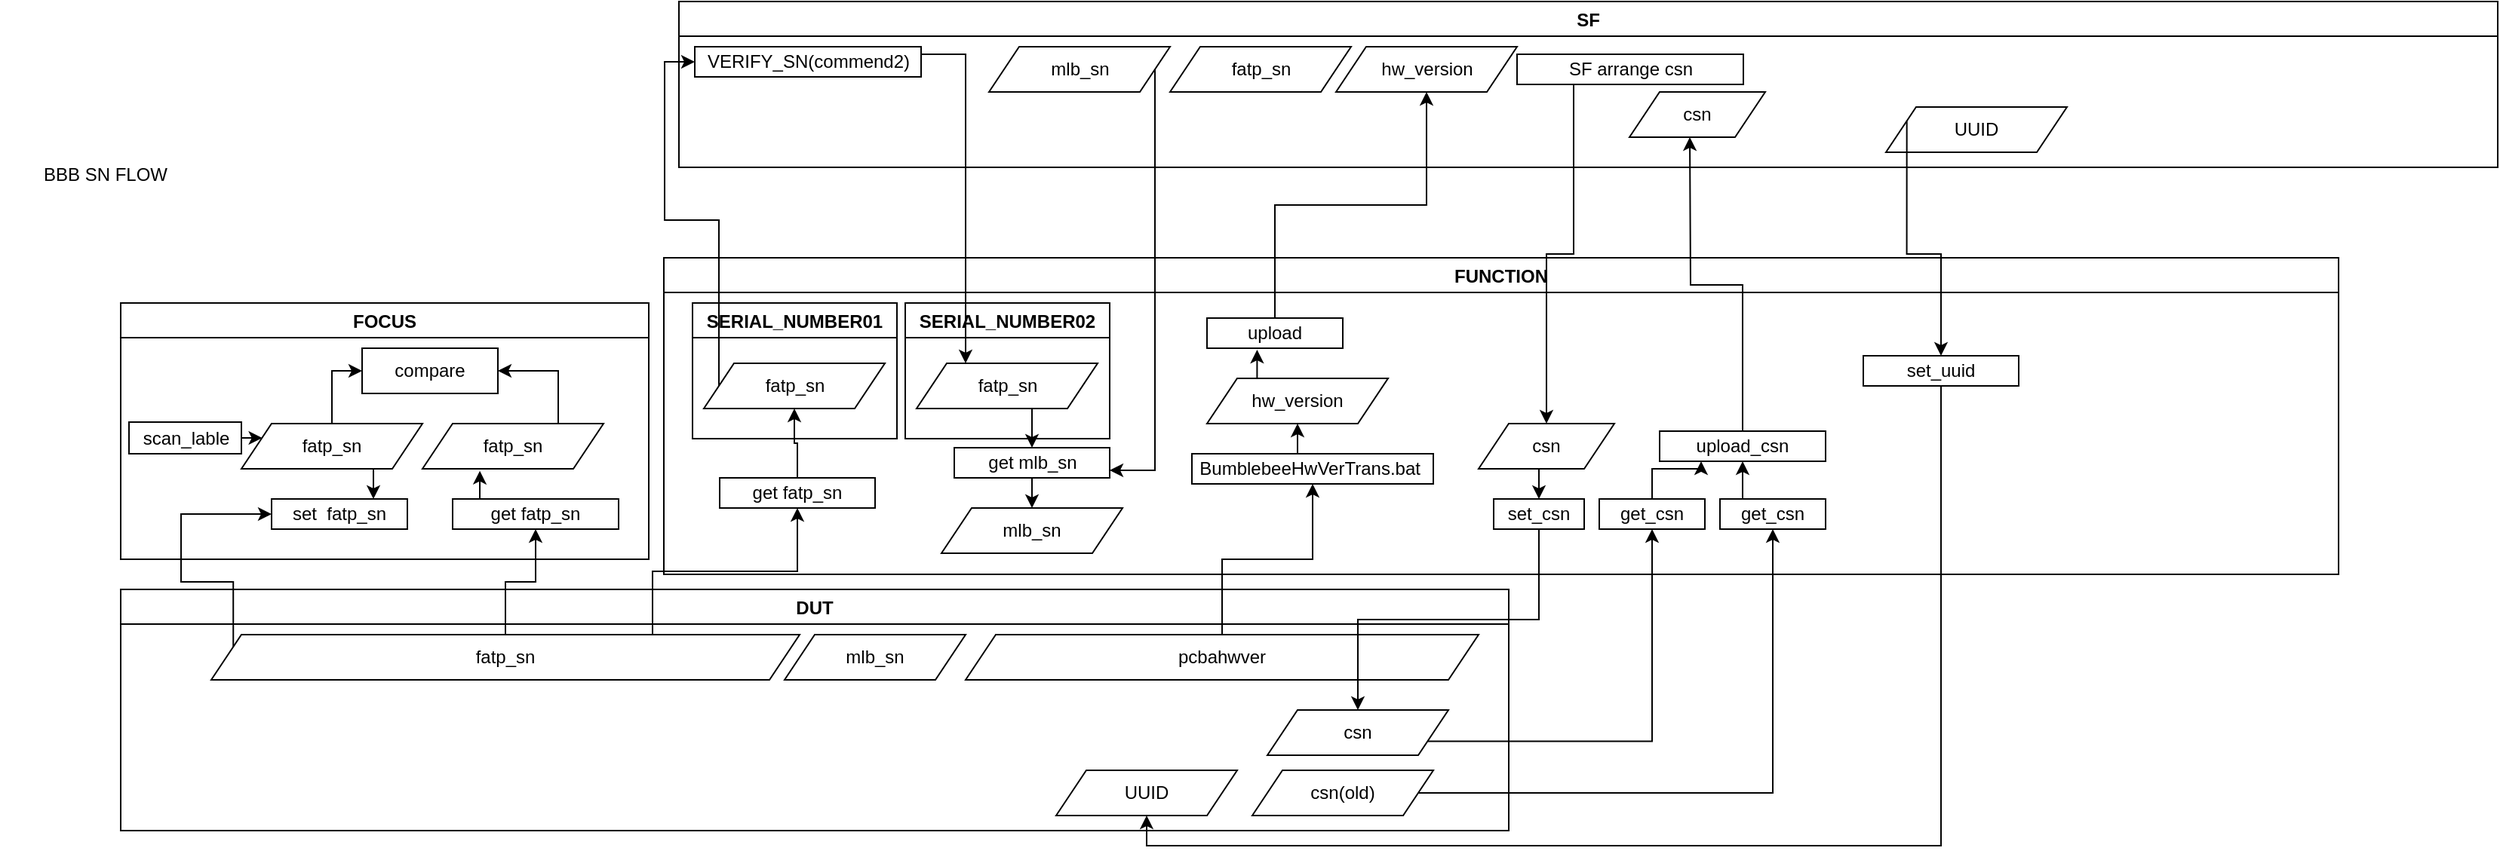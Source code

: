 <mxfile version="15.8.6" type="github">
  <diagram id="jAwa5ShCbrNglqhKO4Xl" name="Page-1">
    <mxGraphModel dx="1422" dy="1896" grid="1" gridSize="10" guides="1" tooltips="1" connect="1" arrows="1" fold="1" page="1" pageScale="1" pageWidth="850" pageHeight="1100" math="0" shadow="0">
      <root>
        <mxCell id="0" />
        <mxCell id="1" parent="0" />
        <mxCell id="O35I1C1dOPDdeoK6O7DH-2" value="FOCUS" style="swimlane;startSize=23;" vertex="1" parent="1">
          <mxGeometry x="120" y="-330" width="350" height="170" as="geometry" />
        </mxCell>
        <mxCell id="O35I1C1dOPDdeoK6O7DH-11" value="set&amp;nbsp; fatp_sn" style="rounded=0;whiteSpace=wrap;html=1;" vertex="1" parent="O35I1C1dOPDdeoK6O7DH-2">
          <mxGeometry x="100" y="130" width="90" height="20" as="geometry" />
        </mxCell>
        <mxCell id="O35I1C1dOPDdeoK6O7DH-38" style="edgeStyle=orthogonalEdgeStyle;rounded=0;orthogonalLoop=1;jettySize=auto;html=1;exitX=0.25;exitY=0;exitDx=0;exitDy=0;entryX=0.317;entryY=1.044;entryDx=0;entryDy=0;entryPerimeter=0;" edge="1" parent="O35I1C1dOPDdeoK6O7DH-2" source="O35I1C1dOPDdeoK6O7DH-24" target="O35I1C1dOPDdeoK6O7DH-37">
          <mxGeometry relative="1" as="geometry" />
        </mxCell>
        <mxCell id="O35I1C1dOPDdeoK6O7DH-24" value="get fatp_sn" style="rounded=0;whiteSpace=wrap;html=1;" vertex="1" parent="O35I1C1dOPDdeoK6O7DH-2">
          <mxGeometry x="220" y="130" width="110" height="20" as="geometry" />
        </mxCell>
        <mxCell id="O35I1C1dOPDdeoK6O7DH-35" style="edgeStyle=orthogonalEdgeStyle;rounded=0;orthogonalLoop=1;jettySize=auto;html=1;exitX=0.5;exitY=1;exitDx=0;exitDy=0;entryX=0.75;entryY=0;entryDx=0;entryDy=0;" edge="1" parent="O35I1C1dOPDdeoK6O7DH-2" source="O35I1C1dOPDdeoK6O7DH-33" target="O35I1C1dOPDdeoK6O7DH-11">
          <mxGeometry relative="1" as="geometry" />
        </mxCell>
        <mxCell id="O35I1C1dOPDdeoK6O7DH-40" style="edgeStyle=orthogonalEdgeStyle;rounded=0;orthogonalLoop=1;jettySize=auto;html=1;exitX=0.5;exitY=0;exitDx=0;exitDy=0;entryX=0;entryY=0.5;entryDx=0;entryDy=0;" edge="1" parent="O35I1C1dOPDdeoK6O7DH-2" source="O35I1C1dOPDdeoK6O7DH-33" target="O35I1C1dOPDdeoK6O7DH-39">
          <mxGeometry relative="1" as="geometry" />
        </mxCell>
        <mxCell id="O35I1C1dOPDdeoK6O7DH-33" value="fatp_sn" style="shape=parallelogram;perimeter=parallelogramPerimeter;whiteSpace=wrap;html=1;fixedSize=1;" vertex="1" parent="O35I1C1dOPDdeoK6O7DH-2">
          <mxGeometry x="80" y="80" width="120" height="30" as="geometry" />
        </mxCell>
        <mxCell id="O35I1C1dOPDdeoK6O7DH-43" style="edgeStyle=orthogonalEdgeStyle;rounded=0;orthogonalLoop=1;jettySize=auto;html=1;exitX=0.75;exitY=0;exitDx=0;exitDy=0;entryX=1;entryY=0.5;entryDx=0;entryDy=0;" edge="1" parent="O35I1C1dOPDdeoK6O7DH-2" source="O35I1C1dOPDdeoK6O7DH-37" target="O35I1C1dOPDdeoK6O7DH-39">
          <mxGeometry relative="1" as="geometry" />
        </mxCell>
        <mxCell id="O35I1C1dOPDdeoK6O7DH-37" value="fatp_sn" style="shape=parallelogram;perimeter=parallelogramPerimeter;whiteSpace=wrap;html=1;fixedSize=1;" vertex="1" parent="O35I1C1dOPDdeoK6O7DH-2">
          <mxGeometry x="200" y="80" width="120" height="30" as="geometry" />
        </mxCell>
        <mxCell id="O35I1C1dOPDdeoK6O7DH-39" value="compare" style="rounded=0;whiteSpace=wrap;html=1;" vertex="1" parent="O35I1C1dOPDdeoK6O7DH-2">
          <mxGeometry x="160" y="30" width="90" height="30" as="geometry" />
        </mxCell>
        <mxCell id="O35I1C1dOPDdeoK6O7DH-4" value="BBB SN FLOW" style="text;html=1;strokeColor=none;fillColor=none;align=center;verticalAlign=middle;whiteSpace=wrap;rounded=0;" vertex="1" parent="1">
          <mxGeometry x="40" y="-430" width="140" height="30" as="geometry" />
        </mxCell>
        <mxCell id="O35I1C1dOPDdeoK6O7DH-12" value="SF" style="swimlane;" vertex="1" parent="1">
          <mxGeometry x="490" y="-530" width="1205.5" height="110" as="geometry" />
        </mxCell>
        <mxCell id="O35I1C1dOPDdeoK6O7DH-78" value="mlb_sn" style="shape=parallelogram;perimeter=parallelogramPerimeter;whiteSpace=wrap;html=1;fixedSize=1;" vertex="1" parent="O35I1C1dOPDdeoK6O7DH-12">
          <mxGeometry x="205.5" y="30" width="120" height="30" as="geometry" />
        </mxCell>
        <mxCell id="O35I1C1dOPDdeoK6O7DH-71" value="VERIFY_SN(commend2)" style="rounded=0;whiteSpace=wrap;html=1;" vertex="1" parent="O35I1C1dOPDdeoK6O7DH-12">
          <mxGeometry x="10.5" y="30" width="150" height="20" as="geometry" />
        </mxCell>
        <mxCell id="O35I1C1dOPDdeoK6O7DH-84" value="fatp_sn" style="shape=parallelogram;perimeter=parallelogramPerimeter;whiteSpace=wrap;html=1;fixedSize=1;" vertex="1" parent="O35I1C1dOPDdeoK6O7DH-12">
          <mxGeometry x="325.5" y="30" width="120" height="30" as="geometry" />
        </mxCell>
        <mxCell id="O35I1C1dOPDdeoK6O7DH-85" value="hw_version" style="shape=parallelogram;perimeter=parallelogramPerimeter;whiteSpace=wrap;html=1;fixedSize=1;" vertex="1" parent="O35I1C1dOPDdeoK6O7DH-12">
          <mxGeometry x="435.5" y="30" width="120" height="30" as="geometry" />
        </mxCell>
        <mxCell id="O35I1C1dOPDdeoK6O7DH-98" value="SF arrange csn" style="rounded=0;whiteSpace=wrap;html=1;" vertex="1" parent="O35I1C1dOPDdeoK6O7DH-12">
          <mxGeometry x="555.5" y="35" width="150" height="20" as="geometry" />
        </mxCell>
        <mxCell id="O35I1C1dOPDdeoK6O7DH-102" value="UUID" style="shape=parallelogram;perimeter=parallelogramPerimeter;whiteSpace=wrap;html=1;fixedSize=1;" vertex="1" parent="O35I1C1dOPDdeoK6O7DH-12">
          <mxGeometry x="800" y="70" width="120" height="30" as="geometry" />
        </mxCell>
        <mxCell id="O35I1C1dOPDdeoK6O7DH-125" value="csn" style="shape=parallelogram;perimeter=parallelogramPerimeter;whiteSpace=wrap;html=1;fixedSize=1;" vertex="1" parent="O35I1C1dOPDdeoK6O7DH-12">
          <mxGeometry x="630" y="60" width="90" height="30" as="geometry" />
        </mxCell>
        <mxCell id="O35I1C1dOPDdeoK6O7DH-19" value="DUT" style="swimlane;" vertex="1" parent="1">
          <mxGeometry x="120" y="-140" width="920" height="160" as="geometry" />
        </mxCell>
        <mxCell id="O35I1C1dOPDdeoK6O7DH-22" value="fatp_sn" style="shape=parallelogram;perimeter=parallelogramPerimeter;whiteSpace=wrap;html=1;fixedSize=1;" vertex="1" parent="O35I1C1dOPDdeoK6O7DH-19">
          <mxGeometry x="60" y="30" width="390" height="30" as="geometry" />
        </mxCell>
        <mxCell id="O35I1C1dOPDdeoK6O7DH-86" value="mlb_sn" style="shape=parallelogram;perimeter=parallelogramPerimeter;whiteSpace=wrap;html=1;fixedSize=1;" vertex="1" parent="O35I1C1dOPDdeoK6O7DH-19">
          <mxGeometry x="440" y="30" width="120" height="30" as="geometry" />
        </mxCell>
        <mxCell id="O35I1C1dOPDdeoK6O7DH-87" value="pcbahwver" style="shape=parallelogram;perimeter=parallelogramPerimeter;whiteSpace=wrap;html=1;fixedSize=1;" vertex="1" parent="O35I1C1dOPDdeoK6O7DH-19">
          <mxGeometry x="560" y="30" width="340" height="30" as="geometry" />
        </mxCell>
        <mxCell id="O35I1C1dOPDdeoK6O7DH-95" value="csn" style="shape=parallelogram;perimeter=parallelogramPerimeter;whiteSpace=wrap;html=1;fixedSize=1;" vertex="1" parent="O35I1C1dOPDdeoK6O7DH-19">
          <mxGeometry x="760" y="80" width="120" height="30" as="geometry" />
        </mxCell>
        <mxCell id="O35I1C1dOPDdeoK6O7DH-106" value="csn(old)" style="shape=parallelogram;perimeter=parallelogramPerimeter;whiteSpace=wrap;html=1;fixedSize=1;" vertex="1" parent="O35I1C1dOPDdeoK6O7DH-19">
          <mxGeometry x="750" y="120" width="120" height="30" as="geometry" />
        </mxCell>
        <mxCell id="O35I1C1dOPDdeoK6O7DH-108" value="UUID" style="shape=parallelogram;perimeter=parallelogramPerimeter;whiteSpace=wrap;html=1;fixedSize=1;" vertex="1" parent="O35I1C1dOPDdeoK6O7DH-19">
          <mxGeometry x="620" y="120" width="120" height="30" as="geometry" />
        </mxCell>
        <mxCell id="O35I1C1dOPDdeoK6O7DH-46" style="edgeStyle=orthogonalEdgeStyle;rounded=0;orthogonalLoop=1;jettySize=auto;html=1;exitX=1;exitY=0.5;exitDx=0;exitDy=0;entryX=0;entryY=0.25;entryDx=0;entryDy=0;" edge="1" parent="1" source="O35I1C1dOPDdeoK6O7DH-25" target="O35I1C1dOPDdeoK6O7DH-33">
          <mxGeometry relative="1" as="geometry" />
        </mxCell>
        <mxCell id="O35I1C1dOPDdeoK6O7DH-25" value="scan_lable" style="rounded=0;whiteSpace=wrap;html=1;" vertex="1" parent="1">
          <mxGeometry x="125.5" y="-251" width="74.5" height="21" as="geometry" />
        </mxCell>
        <mxCell id="O35I1C1dOPDdeoK6O7DH-45" style="edgeStyle=orthogonalEdgeStyle;rounded=0;orthogonalLoop=1;jettySize=auto;html=1;exitX=0.5;exitY=1;exitDx=0;exitDy=0;" edge="1" parent="1">
          <mxGeometry relative="1" as="geometry">
            <mxPoint x="153" y="-222" as="sourcePoint" />
            <mxPoint x="153" y="-222" as="targetPoint" />
          </mxGeometry>
        </mxCell>
        <mxCell id="O35I1C1dOPDdeoK6O7DH-47" value="FUNCTION" style="swimlane;startSize=23;" vertex="1" parent="1">
          <mxGeometry x="480" y="-360" width="1110" height="210" as="geometry" />
        </mxCell>
        <mxCell id="O35I1C1dOPDdeoK6O7DH-61" style="edgeStyle=orthogonalEdgeStyle;rounded=0;orthogonalLoop=1;jettySize=auto;html=1;exitX=0.5;exitY=0;exitDx=0;exitDy=0;" edge="1" parent="O35I1C1dOPDdeoK6O7DH-47" source="O35I1C1dOPDdeoK6O7DH-48" target="O35I1C1dOPDdeoK6O7DH-53">
          <mxGeometry relative="1" as="geometry" />
        </mxCell>
        <mxCell id="O35I1C1dOPDdeoK6O7DH-48" value="get fatp_sn" style="rounded=0;whiteSpace=wrap;html=1;" vertex="1" parent="O35I1C1dOPDdeoK6O7DH-47">
          <mxGeometry x="37" y="146" width="103" height="20" as="geometry" />
        </mxCell>
        <mxCell id="O35I1C1dOPDdeoK6O7DH-72" value="SERIAL_NUMBER01" style="swimlane;" vertex="1" parent="O35I1C1dOPDdeoK6O7DH-47">
          <mxGeometry x="19" y="30" width="135.5" height="90" as="geometry" />
        </mxCell>
        <mxCell id="O35I1C1dOPDdeoK6O7DH-53" value="fatp_sn" style="shape=parallelogram;perimeter=parallelogramPerimeter;whiteSpace=wrap;html=1;fixedSize=1;" vertex="1" parent="O35I1C1dOPDdeoK6O7DH-72">
          <mxGeometry x="7.5" y="40" width="120" height="30" as="geometry" />
        </mxCell>
        <mxCell id="O35I1C1dOPDdeoK6O7DH-75" value="SERIAL_NUMBER02" style="swimlane;" vertex="1" parent="O35I1C1dOPDdeoK6O7DH-47">
          <mxGeometry x="160" y="30" width="135.5" height="90" as="geometry" />
        </mxCell>
        <mxCell id="O35I1C1dOPDdeoK6O7DH-76" value="fatp_sn" style="shape=parallelogram;perimeter=parallelogramPerimeter;whiteSpace=wrap;html=1;fixedSize=1;" vertex="1" parent="O35I1C1dOPDdeoK6O7DH-75">
          <mxGeometry x="7.5" y="40" width="120" height="30" as="geometry" />
        </mxCell>
        <mxCell id="O35I1C1dOPDdeoK6O7DH-83" style="edgeStyle=orthogonalEdgeStyle;rounded=0;orthogonalLoop=1;jettySize=auto;html=1;exitX=0.5;exitY=1;exitDx=0;exitDy=0;entryX=0.5;entryY=0;entryDx=0;entryDy=0;" edge="1" parent="O35I1C1dOPDdeoK6O7DH-47" source="O35I1C1dOPDdeoK6O7DH-79" target="O35I1C1dOPDdeoK6O7DH-82">
          <mxGeometry relative="1" as="geometry" />
        </mxCell>
        <mxCell id="O35I1C1dOPDdeoK6O7DH-79" value="get mlb_sn" style="rounded=0;whiteSpace=wrap;html=1;" vertex="1" parent="O35I1C1dOPDdeoK6O7DH-47">
          <mxGeometry x="192.5" y="126" width="103" height="20" as="geometry" />
        </mxCell>
        <mxCell id="O35I1C1dOPDdeoK6O7DH-80" style="edgeStyle=orthogonalEdgeStyle;rounded=0;orthogonalLoop=1;jettySize=auto;html=1;exitX=0.5;exitY=1;exitDx=0;exitDy=0;entryX=0.5;entryY=0;entryDx=0;entryDy=0;" edge="1" parent="O35I1C1dOPDdeoK6O7DH-47" source="O35I1C1dOPDdeoK6O7DH-76" target="O35I1C1dOPDdeoK6O7DH-79">
          <mxGeometry relative="1" as="geometry" />
        </mxCell>
        <mxCell id="O35I1C1dOPDdeoK6O7DH-82" value="mlb_sn" style="shape=parallelogram;perimeter=parallelogramPerimeter;whiteSpace=wrap;html=1;fixedSize=1;" vertex="1" parent="O35I1C1dOPDdeoK6O7DH-47">
          <mxGeometry x="184" y="166" width="120" height="30" as="geometry" />
        </mxCell>
        <mxCell id="O35I1C1dOPDdeoK6O7DH-91" style="edgeStyle=orthogonalEdgeStyle;rounded=0;orthogonalLoop=1;jettySize=auto;html=1;exitX=0.5;exitY=0;exitDx=0;exitDy=0;entryX=0.5;entryY=1;entryDx=0;entryDy=0;" edge="1" parent="O35I1C1dOPDdeoK6O7DH-47" source="O35I1C1dOPDdeoK6O7DH-88" target="O35I1C1dOPDdeoK6O7DH-90">
          <mxGeometry relative="1" as="geometry" />
        </mxCell>
        <mxCell id="O35I1C1dOPDdeoK6O7DH-88" value="BumblebeeHwVerTrans.bat&amp;nbsp;" style="rounded=0;whiteSpace=wrap;html=1;" vertex="1" parent="O35I1C1dOPDdeoK6O7DH-47">
          <mxGeometry x="350" y="130" width="160" height="20" as="geometry" />
        </mxCell>
        <mxCell id="O35I1C1dOPDdeoK6O7DH-94" style="edgeStyle=orthogonalEdgeStyle;rounded=0;orthogonalLoop=1;jettySize=auto;html=1;exitX=0.5;exitY=0;exitDx=0;exitDy=0;entryX=0.369;entryY=1.05;entryDx=0;entryDy=0;entryPerimeter=0;" edge="1" parent="O35I1C1dOPDdeoK6O7DH-47" source="O35I1C1dOPDdeoK6O7DH-90" target="O35I1C1dOPDdeoK6O7DH-93">
          <mxGeometry relative="1" as="geometry" />
        </mxCell>
        <mxCell id="O35I1C1dOPDdeoK6O7DH-90" value="hw_version" style="shape=parallelogram;perimeter=parallelogramPerimeter;whiteSpace=wrap;html=1;fixedSize=1;" vertex="1" parent="O35I1C1dOPDdeoK6O7DH-47">
          <mxGeometry x="360" y="80" width="120" height="30" as="geometry" />
        </mxCell>
        <mxCell id="O35I1C1dOPDdeoK6O7DH-93" value="upload" style="rounded=0;whiteSpace=wrap;html=1;" vertex="1" parent="O35I1C1dOPDdeoK6O7DH-47">
          <mxGeometry x="360" y="40" width="90" height="20" as="geometry" />
        </mxCell>
        <mxCell id="O35I1C1dOPDdeoK6O7DH-104" style="edgeStyle=orthogonalEdgeStyle;rounded=0;orthogonalLoop=1;jettySize=auto;html=1;exitX=0.5;exitY=1;exitDx=0;exitDy=0;entryX=0.5;entryY=0;entryDx=0;entryDy=0;" edge="1" parent="O35I1C1dOPDdeoK6O7DH-47" target="O35I1C1dOPDdeoK6O7DH-103">
          <mxGeometry relative="1" as="geometry">
            <mxPoint x="601.5" y="140" as="sourcePoint" />
          </mxGeometry>
        </mxCell>
        <mxCell id="O35I1C1dOPDdeoK6O7DH-103" value="set_csn" style="rounded=0;whiteSpace=wrap;html=1;" vertex="1" parent="O35I1C1dOPDdeoK6O7DH-47">
          <mxGeometry x="550" y="160" width="60" height="20" as="geometry" />
        </mxCell>
        <mxCell id="O35I1C1dOPDdeoK6O7DH-107" value="set_uuid" style="rounded=0;whiteSpace=wrap;html=1;" vertex="1" parent="O35I1C1dOPDdeoK6O7DH-47">
          <mxGeometry x="795" y="65" width="103" height="20" as="geometry" />
        </mxCell>
        <mxCell id="O35I1C1dOPDdeoK6O7DH-122" style="edgeStyle=orthogonalEdgeStyle;rounded=0;orthogonalLoop=1;jettySize=auto;html=1;exitX=0.5;exitY=0;exitDx=0;exitDy=0;entryX=0.25;entryY=1;entryDx=0;entryDy=0;" edge="1" parent="O35I1C1dOPDdeoK6O7DH-47" source="O35I1C1dOPDdeoK6O7DH-112" target="O35I1C1dOPDdeoK6O7DH-121">
          <mxGeometry relative="1" as="geometry" />
        </mxCell>
        <mxCell id="O35I1C1dOPDdeoK6O7DH-112" value="get_csn" style="rounded=0;whiteSpace=wrap;html=1;" vertex="1" parent="O35I1C1dOPDdeoK6O7DH-47">
          <mxGeometry x="620" y="160" width="70" height="20" as="geometry" />
        </mxCell>
        <mxCell id="O35I1C1dOPDdeoK6O7DH-115" value="csn" style="shape=parallelogram;perimeter=parallelogramPerimeter;whiteSpace=wrap;html=1;fixedSize=1;" vertex="1" parent="O35I1C1dOPDdeoK6O7DH-47">
          <mxGeometry x="540" y="110" width="90" height="30" as="geometry" />
        </mxCell>
        <mxCell id="O35I1C1dOPDdeoK6O7DH-123" style="edgeStyle=orthogonalEdgeStyle;rounded=0;orthogonalLoop=1;jettySize=auto;html=1;exitX=0.25;exitY=0;exitDx=0;exitDy=0;entryX=0.5;entryY=1;entryDx=0;entryDy=0;" edge="1" parent="O35I1C1dOPDdeoK6O7DH-47" source="O35I1C1dOPDdeoK6O7DH-119" target="O35I1C1dOPDdeoK6O7DH-121">
          <mxGeometry relative="1" as="geometry" />
        </mxCell>
        <mxCell id="O35I1C1dOPDdeoK6O7DH-119" value="get_csn" style="rounded=0;whiteSpace=wrap;html=1;" vertex="1" parent="O35I1C1dOPDdeoK6O7DH-47">
          <mxGeometry x="700" y="160" width="70" height="20" as="geometry" />
        </mxCell>
        <mxCell id="O35I1C1dOPDdeoK6O7DH-121" value="upload_csn" style="rounded=0;whiteSpace=wrap;html=1;" vertex="1" parent="O35I1C1dOPDdeoK6O7DH-47">
          <mxGeometry x="660" y="115" width="110" height="20" as="geometry" />
        </mxCell>
        <mxCell id="O35I1C1dOPDdeoK6O7DH-57" style="edgeStyle=orthogonalEdgeStyle;rounded=0;orthogonalLoop=1;jettySize=auto;html=1;exitX=0;exitY=0.25;exitDx=0;exitDy=0;entryX=0;entryY=0.5;entryDx=0;entryDy=0;" edge="1" parent="1" source="O35I1C1dOPDdeoK6O7DH-22" target="O35I1C1dOPDdeoK6O7DH-11">
          <mxGeometry relative="1" as="geometry" />
        </mxCell>
        <mxCell id="O35I1C1dOPDdeoK6O7DH-59" style="edgeStyle=orthogonalEdgeStyle;rounded=0;orthogonalLoop=1;jettySize=auto;html=1;exitX=0.5;exitY=0;exitDx=0;exitDy=0;entryX=0.5;entryY=1;entryDx=0;entryDy=0;" edge="1" parent="1" source="O35I1C1dOPDdeoK6O7DH-22" target="O35I1C1dOPDdeoK6O7DH-24">
          <mxGeometry relative="1" as="geometry" />
        </mxCell>
        <mxCell id="O35I1C1dOPDdeoK6O7DH-60" style="edgeStyle=orthogonalEdgeStyle;rounded=0;orthogonalLoop=1;jettySize=auto;html=1;exitX=0.75;exitY=0;exitDx=0;exitDy=0;" edge="1" parent="1" source="O35I1C1dOPDdeoK6O7DH-22" target="O35I1C1dOPDdeoK6O7DH-48">
          <mxGeometry relative="1" as="geometry" />
        </mxCell>
        <mxCell id="O35I1C1dOPDdeoK6O7DH-73" style="edgeStyle=orthogonalEdgeStyle;rounded=0;orthogonalLoop=1;jettySize=auto;html=1;exitX=0;exitY=0.5;exitDx=0;exitDy=0;entryX=0;entryY=0.5;entryDx=0;entryDy=0;" edge="1" parent="1" source="O35I1C1dOPDdeoK6O7DH-53" target="O35I1C1dOPDdeoK6O7DH-71">
          <mxGeometry relative="1" as="geometry" />
        </mxCell>
        <mxCell id="O35I1C1dOPDdeoK6O7DH-77" style="edgeStyle=orthogonalEdgeStyle;rounded=0;orthogonalLoop=1;jettySize=auto;html=1;exitX=1;exitY=0.25;exitDx=0;exitDy=0;" edge="1" parent="1" source="O35I1C1dOPDdeoK6O7DH-71" target="O35I1C1dOPDdeoK6O7DH-76">
          <mxGeometry relative="1" as="geometry">
            <Array as="points">
              <mxPoint x="680" y="-495" />
            </Array>
          </mxGeometry>
        </mxCell>
        <mxCell id="O35I1C1dOPDdeoK6O7DH-81" style="edgeStyle=orthogonalEdgeStyle;rounded=0;orthogonalLoop=1;jettySize=auto;html=1;exitX=1;exitY=0.5;exitDx=0;exitDy=0;entryX=1;entryY=0.75;entryDx=0;entryDy=0;" edge="1" parent="1" source="O35I1C1dOPDdeoK6O7DH-78" target="O35I1C1dOPDdeoK6O7DH-79">
          <mxGeometry relative="1" as="geometry" />
        </mxCell>
        <mxCell id="O35I1C1dOPDdeoK6O7DH-89" style="edgeStyle=orthogonalEdgeStyle;rounded=0;orthogonalLoop=1;jettySize=auto;html=1;exitX=0.5;exitY=0;exitDx=0;exitDy=0;entryX=0.5;entryY=1;entryDx=0;entryDy=0;" edge="1" parent="1" source="O35I1C1dOPDdeoK6O7DH-87" target="O35I1C1dOPDdeoK6O7DH-88">
          <mxGeometry relative="1" as="geometry" />
        </mxCell>
        <mxCell id="O35I1C1dOPDdeoK6O7DH-92" style="edgeStyle=orthogonalEdgeStyle;rounded=0;orthogonalLoop=1;jettySize=auto;html=1;exitX=0.5;exitY=0;exitDx=0;exitDy=0;entryX=0.5;entryY=1;entryDx=0;entryDy=0;" edge="1" parent="1" source="O35I1C1dOPDdeoK6O7DH-93" target="O35I1C1dOPDdeoK6O7DH-85">
          <mxGeometry relative="1" as="geometry" />
        </mxCell>
        <mxCell id="O35I1C1dOPDdeoK6O7DH-100" style="edgeStyle=orthogonalEdgeStyle;rounded=0;orthogonalLoop=1;jettySize=auto;html=1;exitX=0.25;exitY=1;exitDx=0;exitDy=0;" edge="1" parent="1" source="O35I1C1dOPDdeoK6O7DH-98" target="O35I1C1dOPDdeoK6O7DH-115">
          <mxGeometry relative="1" as="geometry">
            <mxPoint x="1080" y="-445" as="sourcePoint" />
            <mxPoint x="1030" y="-225" as="targetPoint" />
          </mxGeometry>
        </mxCell>
        <mxCell id="O35I1C1dOPDdeoK6O7DH-109" style="edgeStyle=orthogonalEdgeStyle;rounded=0;orthogonalLoop=1;jettySize=auto;html=1;exitX=0;exitY=0.25;exitDx=0;exitDy=0;entryX=0.5;entryY=0;entryDx=0;entryDy=0;" edge="1" parent="1" source="O35I1C1dOPDdeoK6O7DH-102" target="O35I1C1dOPDdeoK6O7DH-107">
          <mxGeometry relative="1" as="geometry" />
        </mxCell>
        <mxCell id="O35I1C1dOPDdeoK6O7DH-110" style="edgeStyle=orthogonalEdgeStyle;rounded=0;orthogonalLoop=1;jettySize=auto;html=1;exitX=0.5;exitY=1;exitDx=0;exitDy=0;entryX=0.5;entryY=1;entryDx=0;entryDy=0;" edge="1" parent="1" source="O35I1C1dOPDdeoK6O7DH-107" target="O35I1C1dOPDdeoK6O7DH-108">
          <mxGeometry relative="1" as="geometry" />
        </mxCell>
        <mxCell id="O35I1C1dOPDdeoK6O7DH-113" style="edgeStyle=orthogonalEdgeStyle;rounded=0;orthogonalLoop=1;jettySize=auto;html=1;exitX=1;exitY=0.75;exitDx=0;exitDy=0;" edge="1" parent="1" source="O35I1C1dOPDdeoK6O7DH-95" target="O35I1C1dOPDdeoK6O7DH-112">
          <mxGeometry relative="1" as="geometry" />
        </mxCell>
        <mxCell id="O35I1C1dOPDdeoK6O7DH-116" style="edgeStyle=orthogonalEdgeStyle;rounded=0;orthogonalLoop=1;jettySize=auto;html=1;exitX=0.5;exitY=1;exitDx=0;exitDy=0;entryX=0.5;entryY=0;entryDx=0;entryDy=0;" edge="1" parent="1" source="O35I1C1dOPDdeoK6O7DH-103" target="O35I1C1dOPDdeoK6O7DH-95">
          <mxGeometry relative="1" as="geometry">
            <mxPoint x="930" y="-20" as="targetPoint" />
          </mxGeometry>
        </mxCell>
        <mxCell id="O35I1C1dOPDdeoK6O7DH-120" style="edgeStyle=orthogonalEdgeStyle;rounded=0;orthogonalLoop=1;jettySize=auto;html=1;exitX=1;exitY=0.5;exitDx=0;exitDy=0;entryX=0.5;entryY=1;entryDx=0;entryDy=0;" edge="1" parent="1" source="O35I1C1dOPDdeoK6O7DH-106" target="O35I1C1dOPDdeoK6O7DH-119">
          <mxGeometry relative="1" as="geometry" />
        </mxCell>
        <mxCell id="O35I1C1dOPDdeoK6O7DH-124" style="edgeStyle=orthogonalEdgeStyle;rounded=0;orthogonalLoop=1;jettySize=auto;html=1;exitX=0.5;exitY=0;exitDx=0;exitDy=0;" edge="1" parent="1" source="O35I1C1dOPDdeoK6O7DH-121">
          <mxGeometry relative="1" as="geometry">
            <mxPoint x="1160" y="-440" as="targetPoint" />
          </mxGeometry>
        </mxCell>
      </root>
    </mxGraphModel>
  </diagram>
</mxfile>

